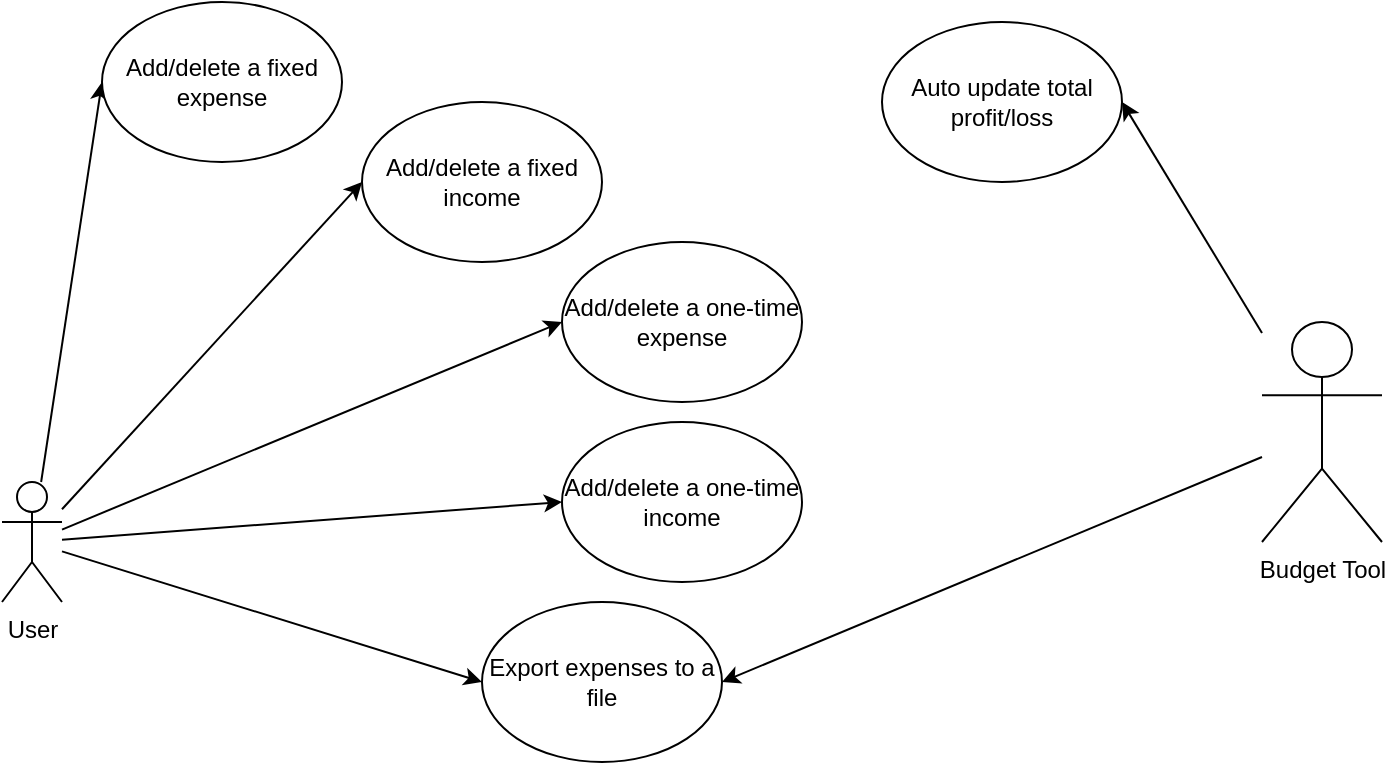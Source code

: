 <mxfile version="21.2.7" type="device">
  <diagram name="Page-1" id="7QZ3avq65RpNlmSFnFbH">
    <mxGraphModel dx="1434" dy="746" grid="1" gridSize="10" guides="1" tooltips="1" connect="1" arrows="1" fold="1" page="1" pageScale="1" pageWidth="850" pageHeight="1100" math="0" shadow="0">
      <root>
        <mxCell id="0" />
        <mxCell id="1" parent="0" />
        <mxCell id="gYM-IhJF_BdxwjkxLKNN-8" style="rounded=0;orthogonalLoop=1;jettySize=auto;html=1;entryX=0;entryY=0.5;entryDx=0;entryDy=0;" edge="1" parent="1" source="gYM-IhJF_BdxwjkxLKNN-1" target="gYM-IhJF_BdxwjkxLKNN-4">
          <mxGeometry relative="1" as="geometry" />
        </mxCell>
        <mxCell id="gYM-IhJF_BdxwjkxLKNN-9" style="rounded=0;orthogonalLoop=1;jettySize=auto;html=1;entryX=0;entryY=0.5;entryDx=0;entryDy=0;" edge="1" parent="1" source="gYM-IhJF_BdxwjkxLKNN-1" target="gYM-IhJF_BdxwjkxLKNN-5">
          <mxGeometry relative="1" as="geometry" />
        </mxCell>
        <mxCell id="gYM-IhJF_BdxwjkxLKNN-10" style="rounded=0;orthogonalLoop=1;jettySize=auto;html=1;entryX=0;entryY=0.5;entryDx=0;entryDy=0;" edge="1" parent="1" source="gYM-IhJF_BdxwjkxLKNN-1" target="gYM-IhJF_BdxwjkxLKNN-6">
          <mxGeometry relative="1" as="geometry" />
        </mxCell>
        <mxCell id="gYM-IhJF_BdxwjkxLKNN-11" style="rounded=0;orthogonalLoop=1;jettySize=auto;html=1;entryX=0;entryY=0.5;entryDx=0;entryDy=0;" edge="1" parent="1" source="gYM-IhJF_BdxwjkxLKNN-1" target="gYM-IhJF_BdxwjkxLKNN-7">
          <mxGeometry relative="1" as="geometry" />
        </mxCell>
        <mxCell id="gYM-IhJF_BdxwjkxLKNN-13" style="rounded=0;orthogonalLoop=1;jettySize=auto;html=1;entryX=0;entryY=0.5;entryDx=0;entryDy=0;" edge="1" parent="1" source="gYM-IhJF_BdxwjkxLKNN-1" target="gYM-IhJF_BdxwjkxLKNN-12">
          <mxGeometry relative="1" as="geometry" />
        </mxCell>
        <mxCell id="gYM-IhJF_BdxwjkxLKNN-1" value="User" style="shape=umlActor;verticalLabelPosition=bottom;verticalAlign=top;html=1;outlineConnect=0;" vertex="1" parent="1">
          <mxGeometry x="80" y="310" width="30" height="60" as="geometry" />
        </mxCell>
        <mxCell id="gYM-IhJF_BdxwjkxLKNN-4" value="Add/delete a fixed expense" style="ellipse;whiteSpace=wrap;html=1;" vertex="1" parent="1">
          <mxGeometry x="130" y="70" width="120" height="80" as="geometry" />
        </mxCell>
        <mxCell id="gYM-IhJF_BdxwjkxLKNN-5" value="Add/delete a fixed income" style="ellipse;whiteSpace=wrap;html=1;" vertex="1" parent="1">
          <mxGeometry x="260" y="120" width="120" height="80" as="geometry" />
        </mxCell>
        <mxCell id="gYM-IhJF_BdxwjkxLKNN-6" value="Add/delete a one-time expense" style="ellipse;whiteSpace=wrap;html=1;" vertex="1" parent="1">
          <mxGeometry x="360" y="190" width="120" height="80" as="geometry" />
        </mxCell>
        <mxCell id="gYM-IhJF_BdxwjkxLKNN-7" value="Add/delete a one-time income" style="ellipse;whiteSpace=wrap;html=1;" vertex="1" parent="1">
          <mxGeometry x="360" y="280" width="120" height="80" as="geometry" />
        </mxCell>
        <mxCell id="gYM-IhJF_BdxwjkxLKNN-12" value="Export expenses to a file" style="ellipse;whiteSpace=wrap;html=1;" vertex="1" parent="1">
          <mxGeometry x="320" y="370" width="120" height="80" as="geometry" />
        </mxCell>
        <mxCell id="gYM-IhJF_BdxwjkxLKNN-15" style="rounded=0;orthogonalLoop=1;jettySize=auto;html=1;entryX=1;entryY=0.5;entryDx=0;entryDy=0;" edge="1" parent="1" source="gYM-IhJF_BdxwjkxLKNN-14" target="gYM-IhJF_BdxwjkxLKNN-12">
          <mxGeometry relative="1" as="geometry" />
        </mxCell>
        <mxCell id="gYM-IhJF_BdxwjkxLKNN-17" style="rounded=0;orthogonalLoop=1;jettySize=auto;html=1;entryX=1;entryY=0.5;entryDx=0;entryDy=0;" edge="1" parent="1" source="gYM-IhJF_BdxwjkxLKNN-14" target="gYM-IhJF_BdxwjkxLKNN-16">
          <mxGeometry relative="1" as="geometry" />
        </mxCell>
        <mxCell id="gYM-IhJF_BdxwjkxLKNN-14" value="Budget Tool" style="shape=umlActor;verticalLabelPosition=bottom;verticalAlign=top;html=1;outlineConnect=0;" vertex="1" parent="1">
          <mxGeometry x="710" y="230" width="60" height="110" as="geometry" />
        </mxCell>
        <mxCell id="gYM-IhJF_BdxwjkxLKNN-16" value="Auto update total profit/loss" style="ellipse;whiteSpace=wrap;html=1;" vertex="1" parent="1">
          <mxGeometry x="520" y="80" width="120" height="80" as="geometry" />
        </mxCell>
      </root>
    </mxGraphModel>
  </diagram>
</mxfile>
